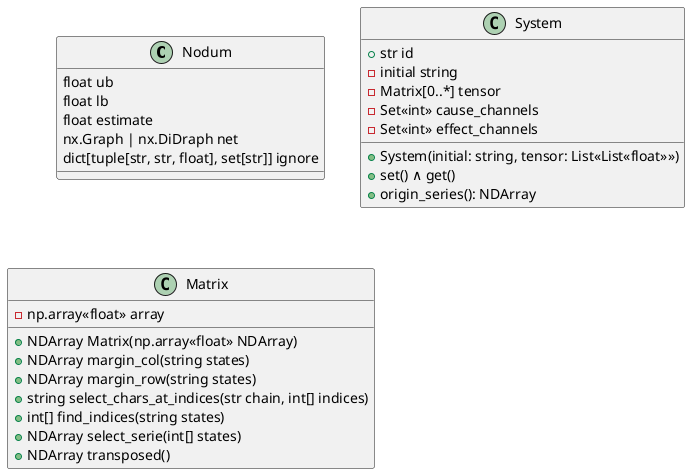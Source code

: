 @startuml
' !define DARKGREEN
' !include https://raw.githubusercontent.com/Drakemor/RedDress-PlantUML/master/style.puml



class Nodum {
    float ub
    float lb
    float estimate
    nx.Graph | nx.DiDraph net
    dict[tuple[str, str, float], set[str]] ignore
}

class System {
    + str id
    - initial string
    - Matrix[0..*] tensor
    - Set«int» cause_channels
    - Set«int» effect_channels
    + System(initial: string, tensor: List«List«float»»)
    + set() ∧ get()
    + origin_series(): NDArray

}

class Matrix {
    - np.array«float» array

    + NDArray Matrix(np.array«float» NDArray)
    + NDArray margin_col(string states)
    + NDArray margin_row(string states)
    + string select_chars_at_indices(str chain, int[] indices)
    + int[] find_indices(string states)
    + NDArray select_serie(int[] states)
    + NDArray transposed()
}


